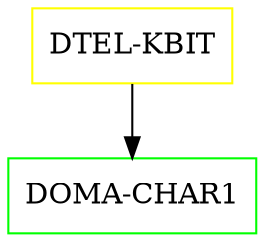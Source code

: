 digraph G {
  "DTEL-KBIT" [shape=box,color=yellow];
  "DOMA-CHAR1" [shape=box,color=green,URL="./DOMA_CHAR1.html"];
  "DTEL-KBIT" -> "DOMA-CHAR1";
}
